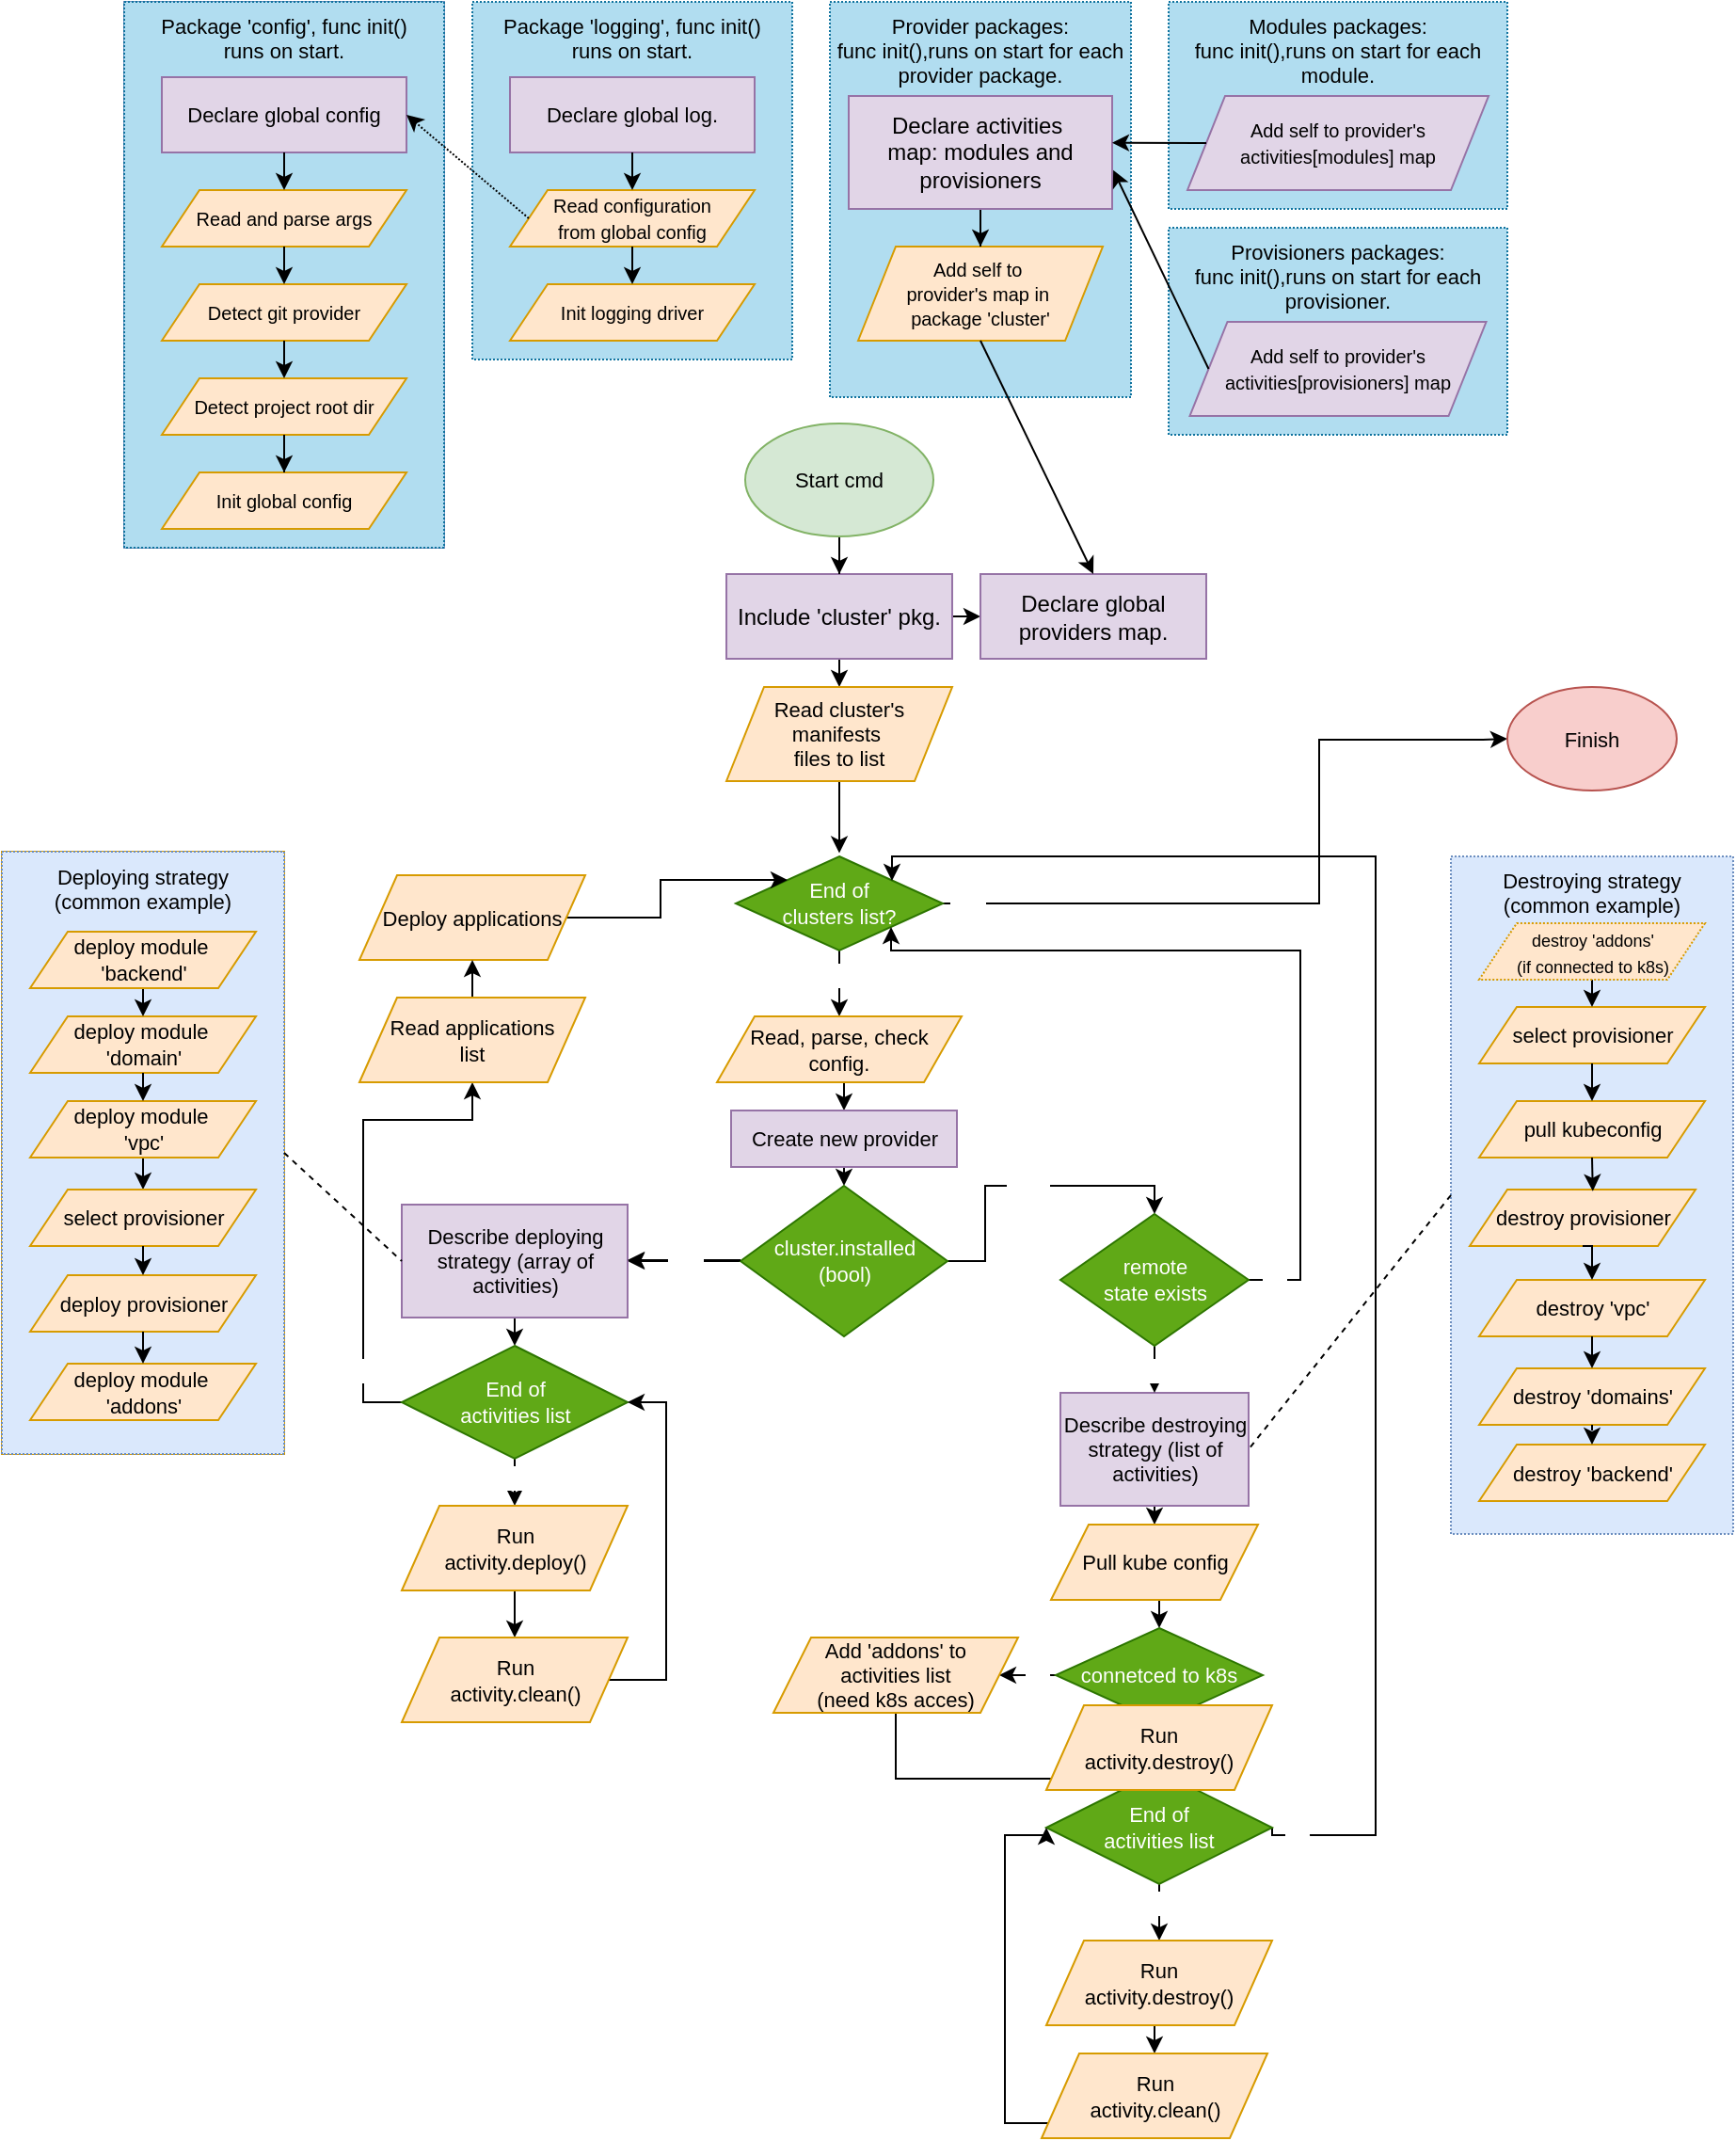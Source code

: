 <mxfile version="13.1.3">
    <diagram id="lv8hJAXQRjasITByGZXB" name="Page-1">
        <mxGraphModel dx="2497" dy="1152" grid="1" gridSize="10" guides="1" tooltips="1" connect="1" arrows="1" fold="1" page="1" pageScale="1" pageWidth="827" pageHeight="1169" math="0" shadow="0">
            <root>
                <mxCell id="0"/>
                <mxCell id="1" parent="0"/>
                <mxCell id="gsZpQvpNdaQD1JPp3SY0-86" style="edgeStyle=orthogonalEdgeStyle;rounded=0;orthogonalLoop=1;jettySize=auto;html=1;exitX=1;exitY=0.5;exitDx=0;exitDy=0;entryX=0;entryY=0.5;entryDx=0;entryDy=0;fontSize=11;fontColor=#000000;" parent="1" source="gsZpQvpNdaQD1JPp3SY0-14" target="gsZpQvpNdaQD1JPp3SY0-84" edge="1">
                    <mxGeometry relative="1" as="geometry"/>
                </mxCell>
                <mxCell id="gsZpQvpNdaQD1JPp3SY0-122" style="edgeStyle=orthogonalEdgeStyle;rounded=0;orthogonalLoop=1;jettySize=auto;html=1;exitX=0.5;exitY=1;exitDx=0;exitDy=0;entryX=0.5;entryY=0;entryDx=0;entryDy=0;fontSize=11;fontColor=#000000;" parent="1" source="gsZpQvpNdaQD1JPp3SY0-14" target="gsZpQvpNdaQD1JPp3SY0-121" edge="1">
                    <mxGeometry relative="1" as="geometry"/>
                </mxCell>
                <mxCell id="gsZpQvpNdaQD1JPp3SY0-14" value="Include 'cluster' pkg." style="rounded=0;whiteSpace=wrap;html=1;fillColor=#e1d5e7;strokeColor=#9673a6;fontColor=#000000;" parent="1" vertex="1">
                    <mxGeometry x="335" y="324" width="120" height="45" as="geometry"/>
                </mxCell>
                <mxCell id="gsZpQvpNdaQD1JPp3SY0-26" value="" style="group;fontColor=#000000;" parent="1" vertex="1" connectable="0">
                    <mxGeometry x="200" y="20" width="170" height="240" as="geometry"/>
                </mxCell>
                <mxCell id="gsZpQvpNdaQD1JPp3SY0-27" value="Package 'logging', func init()&#10;runs on start." style="rounded=0;whiteSpace=wrap;dashed=1;dashPattern=1 1;labelPosition=center;verticalLabelPosition=middle;align=center;verticalAlign=top;horizontal=1;fontSize=11;fillColor=#b1ddf0;strokeColor=#10739e;fontColor=#000000;" parent="gsZpQvpNdaQD1JPp3SY0-26" vertex="1">
                    <mxGeometry width="170" height="190" as="geometry"/>
                </mxCell>
                <mxCell id="gsZpQvpNdaQD1JPp3SY0-28" value="Declare global log." style="rounded=0;whiteSpace=wrap;html=1;labelBackgroundColor=none;fontSize=11;align=center;fillColor=#e1d5e7;strokeColor=#9673a6;fontColor=#000000;" parent="gsZpQvpNdaQD1JPp3SY0-26" vertex="1">
                    <mxGeometry x="20" y="40" width="130" height="40" as="geometry"/>
                </mxCell>
                <mxCell id="gsZpQvpNdaQD1JPp3SY0-29" value="&lt;font style=&quot;font-size: 10px&quot;&gt;Read configuration&lt;br&gt;from global config&lt;br&gt;&lt;/font&gt;" style="shape=parallelogram;perimeter=parallelogramPerimeter;whiteSpace=wrap;html=1;fixedSize=1;labelBackgroundColor=none;fontSize=11;align=center;fillColor=#ffe6cc;strokeColor=#d79b00;fontColor=#000000;" parent="gsZpQvpNdaQD1JPp3SY0-26" vertex="1">
                    <mxGeometry x="20" y="100" width="130" height="30" as="geometry"/>
                </mxCell>
                <mxCell id="gsZpQvpNdaQD1JPp3SY0-30" style="edgeStyle=orthogonalEdgeStyle;rounded=0;orthogonalLoop=1;jettySize=auto;html=1;exitX=0.5;exitY=1;exitDx=0;exitDy=0;entryX=0.5;entryY=0;entryDx=0;entryDy=0;fontSize=11;fontColor=#000000;" parent="gsZpQvpNdaQD1JPp3SY0-26" source="gsZpQvpNdaQD1JPp3SY0-28" target="gsZpQvpNdaQD1JPp3SY0-29" edge="1">
                    <mxGeometry relative="1" as="geometry"/>
                </mxCell>
                <mxCell id="gsZpQvpNdaQD1JPp3SY0-32" value="&lt;span style=&quot;font-size: 10px&quot;&gt;Init logging driver&lt;/span&gt;" style="shape=parallelogram;perimeter=parallelogramPerimeter;whiteSpace=wrap;html=1;fixedSize=1;labelBackgroundColor=none;fontSize=11;align=center;fillColor=#ffe6cc;strokeColor=#d79b00;fontColor=#000000;" parent="gsZpQvpNdaQD1JPp3SY0-26" vertex="1">
                    <mxGeometry x="20" y="150" width="130" height="30" as="geometry"/>
                </mxCell>
                <mxCell id="gsZpQvpNdaQD1JPp3SY0-33" style="edgeStyle=orthogonalEdgeStyle;rounded=0;orthogonalLoop=1;jettySize=auto;html=1;exitX=0.5;exitY=1;exitDx=0;exitDy=0;entryX=0.5;entryY=0;entryDx=0;entryDy=0;fontSize=11;fontColor=#000000;" parent="gsZpQvpNdaQD1JPp3SY0-26" source="gsZpQvpNdaQD1JPp3SY0-29" target="gsZpQvpNdaQD1JPp3SY0-32" edge="1">
                    <mxGeometry relative="1" as="geometry"/>
                </mxCell>
                <mxCell id="gsZpQvpNdaQD1JPp3SY0-35" style="edgeStyle=orthogonalEdgeStyle;rounded=0;orthogonalLoop=1;jettySize=auto;html=1;exitX=0.5;exitY=1;exitDx=0;exitDy=0;fontSize=11;fontColor=#000000;" parent="gsZpQvpNdaQD1JPp3SY0-26" source="gsZpQvpNdaQD1JPp3SY0-27" target="gsZpQvpNdaQD1JPp3SY0-27" edge="1">
                    <mxGeometry relative="1" as="geometry"/>
                </mxCell>
                <mxCell id="gsZpQvpNdaQD1JPp3SY0-41" value="" style="group;fillColor=#dae8fc;strokeColor=#6c8ebf;fontColor=#000000;" parent="1" vertex="1" connectable="0">
                    <mxGeometry x="15" y="20" width="170" height="290" as="geometry"/>
                </mxCell>
                <mxCell id="gsZpQvpNdaQD1JPp3SY0-15" value="Package 'config', func init()&#10;runs on start." style="rounded=0;whiteSpace=wrap;dashed=1;dashPattern=1 1;labelPosition=center;verticalLabelPosition=middle;align=center;verticalAlign=top;horizontal=1;fontSize=11;container=0;fillColor=#b1ddf0;strokeColor=#10739e;fontColor=#000000;" parent="gsZpQvpNdaQD1JPp3SY0-41" vertex="1">
                    <mxGeometry width="170" height="290" as="geometry"/>
                </mxCell>
                <mxCell id="gsZpQvpNdaQD1JPp3SY0-16" value="Declare global config" style="rounded=0;whiteSpace=wrap;html=1;labelBackgroundColor=none;fontSize=11;align=center;container=0;fillColor=#e1d5e7;strokeColor=#9673a6;fontColor=#000000;" parent="gsZpQvpNdaQD1JPp3SY0-41" vertex="1">
                    <mxGeometry x="20" y="40" width="130" height="40" as="geometry"/>
                </mxCell>
                <mxCell id="gsZpQvpNdaQD1JPp3SY0-17" value="&lt;font style=&quot;font-size: 10px&quot;&gt;Read and parse args&lt;/font&gt;" style="shape=parallelogram;perimeter=parallelogramPerimeter;whiteSpace=wrap;html=1;fixedSize=1;labelBackgroundColor=none;fontSize=11;align=center;container=0;fillColor=#ffe6cc;strokeColor=#d79b00;fontColor=#000000;" parent="gsZpQvpNdaQD1JPp3SY0-41" vertex="1">
                    <mxGeometry x="20" y="100" width="130" height="30" as="geometry"/>
                </mxCell>
                <mxCell id="gsZpQvpNdaQD1JPp3SY0-18" style="edgeStyle=orthogonalEdgeStyle;rounded=0;orthogonalLoop=1;jettySize=auto;html=1;exitX=0.5;exitY=1;exitDx=0;exitDy=0;entryX=0.5;entryY=0;entryDx=0;entryDy=0;fontSize=11;fontColor=#000000;" parent="gsZpQvpNdaQD1JPp3SY0-41" source="gsZpQvpNdaQD1JPp3SY0-16" target="gsZpQvpNdaQD1JPp3SY0-17" edge="1">
                    <mxGeometry relative="1" as="geometry"/>
                </mxCell>
                <mxCell id="gsZpQvpNdaQD1JPp3SY0-19" value="&lt;font style=&quot;font-size: 10px&quot;&gt;Detect git provider&lt;/font&gt;&lt;span style=&quot;font-family: monospace; font-size: 0px;&quot;&gt;%3CmxGraphModel%3E%3Croot%3E%3CmxCell%20id%3D%220%22%2F%3E%3CmxCell%20id%3D%221%22%20parent%3D%220%22%2F%3E%3CmxCell%20id%3D%222%22%20value%3D%22%26lt%3Bfont%20style%3D%26quot%3Bfont-size%3A%2010px%26quot%3B%26gt%3BRead%20and%20parse%20args%26lt%3B%2Ffont%26gt%3B%22%20style%3D%22shape%3Dparallelogram%3Bperimeter%3DparallelogramPerimeter%3BwhiteSpace%3Dwrap%3Bhtml%3D1%3BfixedSize%3D1%3BlabelBackgroundColor%3D%23FFFFFF%3BfontSize%3D11%3Balign%3Dcenter%3B%22%20vertex%3D%221%22%20parent%3D%221%22%3E%3CmxGeometry%20x%3D%22190%22%20y%3D%22130%22%20width%3D%22130%22%20height%3D%2230%22%20as%3D%22geometry%22%2F%3E%3C%2FmxCell%3E%3C%2Froot%3E%3C%2FmxGraphModel%3E&lt;/span&gt;&lt;span style=&quot;font-family: monospace; font-size: 0px;&quot;&gt;%3CmxGraphModel%3E%3Croot%3E%3CmxCell%20id%3D%220%22%2F%3E%3CmxCell%20id%3D%221%22%20parent%3D%220%22%2F%3E%3CmxCell%20id%3D%222%22%20value%3D%22%26lt%3Bfont%20style%3D%26quot%3Bfont-size%3A%2010px%26quot%3B%26gt%3BRead%20and%20parse%20args%26lt%3B%2Ffont%26gt%3B%22%20style%3D%22shape%3Dparallelogram%3Bperimeter%3DparallelogramPerimeter%3BwhiteSpace%3Dwrap%3Bhtml%3D1%3BfixedSize%3D1%3BlabelBackgroundColor%3D%23FFFFFF%3BfontSize%3D11%3Balign%3Dcenter%3B%22%20vertex%3D%221%22%20parent%3D%221%22%3E%3CmxGeometry%20x%3D%22190%22%20y%3D%22130%22%20width%3D%22130%22%20height%3D%2230%22%20as%3D%22geometry%22%2F%3E%3C%2FmxCell%3E%3C%2Froot%3E%3C%2FmxGraphModel%3E&lt;/span&gt;" style="shape=parallelogram;perimeter=parallelogramPerimeter;whiteSpace=wrap;html=1;fixedSize=1;labelBackgroundColor=none;fontSize=11;align=center;container=0;fillColor=#ffe6cc;strokeColor=#d79b00;fontColor=#000000;" parent="gsZpQvpNdaQD1JPp3SY0-41" vertex="1">
                    <mxGeometry x="20" y="150" width="130" height="30" as="geometry"/>
                </mxCell>
                <mxCell id="gsZpQvpNdaQD1JPp3SY0-20" style="edgeStyle=orthogonalEdgeStyle;rounded=0;orthogonalLoop=1;jettySize=auto;html=1;exitX=0.5;exitY=1;exitDx=0;exitDy=0;entryX=0.5;entryY=0;entryDx=0;entryDy=0;fontSize=11;fontColor=#000000;" parent="gsZpQvpNdaQD1JPp3SY0-41" source="gsZpQvpNdaQD1JPp3SY0-17" target="gsZpQvpNdaQD1JPp3SY0-19" edge="1">
                    <mxGeometry relative="1" as="geometry"/>
                </mxCell>
                <mxCell id="gsZpQvpNdaQD1JPp3SY0-21" value="&lt;span style=&quot;font-size: 10px&quot;&gt;Detect project root dir&lt;/span&gt;" style="shape=parallelogram;perimeter=parallelogramPerimeter;whiteSpace=wrap;html=1;fixedSize=1;labelBackgroundColor=none;fontSize=11;align=center;container=0;fillColor=#ffe6cc;strokeColor=#d79b00;fontColor=#000000;" parent="gsZpQvpNdaQD1JPp3SY0-41" vertex="1">
                    <mxGeometry x="20" y="200" width="130" height="30" as="geometry"/>
                </mxCell>
                <mxCell id="gsZpQvpNdaQD1JPp3SY0-25" style="edgeStyle=orthogonalEdgeStyle;rounded=0;orthogonalLoop=1;jettySize=auto;html=1;exitX=0.5;exitY=1;exitDx=0;exitDy=0;entryX=0.5;entryY=0;entryDx=0;entryDy=0;fontSize=11;fontColor=#000000;" parent="gsZpQvpNdaQD1JPp3SY0-41" source="gsZpQvpNdaQD1JPp3SY0-19" target="gsZpQvpNdaQD1JPp3SY0-21" edge="1">
                    <mxGeometry relative="1" as="geometry"/>
                </mxCell>
                <mxCell id="gsZpQvpNdaQD1JPp3SY0-37" value="&lt;span style=&quot;font-size: 10px&quot;&gt;Init global config&lt;/span&gt;" style="shape=parallelogram;perimeter=parallelogramPerimeter;whiteSpace=wrap;html=1;fixedSize=1;labelBackgroundColor=none;fontSize=11;align=center;container=0;fillColor=#ffe6cc;strokeColor=#d79b00;fontColor=#000000;" parent="gsZpQvpNdaQD1JPp3SY0-41" vertex="1">
                    <mxGeometry x="20" y="250" width="130" height="30" as="geometry"/>
                </mxCell>
                <mxCell id="gsZpQvpNdaQD1JPp3SY0-38" style="edgeStyle=orthogonalEdgeStyle;rounded=0;orthogonalLoop=1;jettySize=auto;html=1;exitX=0.5;exitY=1;exitDx=0;exitDy=0;fontSize=11;fontColor=#000000;" parent="gsZpQvpNdaQD1JPp3SY0-41" source="gsZpQvpNdaQD1JPp3SY0-21" target="gsZpQvpNdaQD1JPp3SY0-37" edge="1">
                    <mxGeometry relative="1" as="geometry"/>
                </mxCell>
                <mxCell id="gsZpQvpNdaQD1JPp3SY0-42" value="" style="group;fontColor=#000000;" parent="1" vertex="1" connectable="0">
                    <mxGeometry x="390" y="20" width="170" height="240" as="geometry"/>
                </mxCell>
                <mxCell id="gsZpQvpNdaQD1JPp3SY0-43" value="Provider packages:&#10;func init(),runs on start for each provider package." style="rounded=0;whiteSpace=wrap;dashed=1;dashPattern=1 1;labelPosition=center;verticalLabelPosition=middle;align=center;verticalAlign=top;horizontal=1;fontSize=11;fillColor=#b1ddf0;strokeColor=#10739e;fontColor=#000000;" parent="gsZpQvpNdaQD1JPp3SY0-42" vertex="1">
                    <mxGeometry width="160" height="210" as="geometry"/>
                </mxCell>
                <mxCell id="gsZpQvpNdaQD1JPp3SY0-47" value="&lt;span style=&quot;font-size: 10px&quot;&gt;Add self to&amp;nbsp;&lt;br&gt;provider's map in&amp;nbsp;&lt;br&gt;package 'cluster'&lt;br&gt;&lt;/span&gt;" style="shape=parallelogram;perimeter=parallelogramPerimeter;whiteSpace=wrap;html=1;fixedSize=1;labelBackgroundColor=none;fontSize=11;align=center;fillColor=#ffe6cc;strokeColor=#d79b00;fontColor=#000000;" parent="gsZpQvpNdaQD1JPp3SY0-42" vertex="1">
                    <mxGeometry x="15" y="130" width="130" height="50" as="geometry"/>
                </mxCell>
                <mxCell id="gsZpQvpNdaQD1JPp3SY0-49" style="edgeStyle=orthogonalEdgeStyle;rounded=0;orthogonalLoop=1;jettySize=auto;html=1;exitX=0.5;exitY=1;exitDx=0;exitDy=0;fontSize=11;fontColor=#000000;" parent="gsZpQvpNdaQD1JPp3SY0-42" source="gsZpQvpNdaQD1JPp3SY0-43" target="gsZpQvpNdaQD1JPp3SY0-43" edge="1">
                    <mxGeometry relative="1" as="geometry"/>
                </mxCell>
                <mxCell id="gsZpQvpNdaQD1JPp3SY0-53" style="edgeStyle=orthogonalEdgeStyle;rounded=0;orthogonalLoop=1;jettySize=auto;html=1;exitX=0.5;exitY=1;exitDx=0;exitDy=0;fontSize=11;fontColor=#000000;" parent="gsZpQvpNdaQD1JPp3SY0-42" source="gsZpQvpNdaQD1JPp3SY0-51" target="gsZpQvpNdaQD1JPp3SY0-47" edge="1">
                    <mxGeometry relative="1" as="geometry"/>
                </mxCell>
                <mxCell id="gsZpQvpNdaQD1JPp3SY0-51" value="Declare activities&amp;nbsp;&lt;br&gt;map: modules and provisioners" style="rounded=0;whiteSpace=wrap;html=1;fillColor=#e1d5e7;strokeColor=#9673a6;fontColor=#000000;" parent="gsZpQvpNdaQD1JPp3SY0-42" vertex="1">
                    <mxGeometry x="10" y="50" width="140" height="60" as="geometry"/>
                </mxCell>
                <mxCell id="gsZpQvpNdaQD1JPp3SY0-54" style="edgeStyle=orthogonalEdgeStyle;rounded=0;orthogonalLoop=1;jettySize=auto;html=1;exitX=0.5;exitY=1;exitDx=0;exitDy=0;fontSize=11;fontColor=#000000;" parent="gsZpQvpNdaQD1JPp3SY0-42" source="gsZpQvpNdaQD1JPp3SY0-43" target="gsZpQvpNdaQD1JPp3SY0-43" edge="1">
                    <mxGeometry relative="1" as="geometry"/>
                </mxCell>
                <mxCell id="gsZpQvpNdaQD1JPp3SY0-70" value="" style="group;fontColor=#000000;" parent="1" vertex="1" connectable="0">
                    <mxGeometry x="570" y="20" width="180" height="110" as="geometry"/>
                </mxCell>
                <mxCell id="gsZpQvpNdaQD1JPp3SY0-56" value="Modules packages:&#10;func init(),runs on start for each module." style="rounded=0;whiteSpace=wrap;dashed=1;dashPattern=1 1;labelPosition=center;verticalLabelPosition=middle;align=center;verticalAlign=top;horizontal=1;fontSize=11;fillColor=#b1ddf0;strokeColor=#10739e;fontColor=#000000;" parent="gsZpQvpNdaQD1JPp3SY0-70" vertex="1">
                    <mxGeometry width="180" height="110" as="geometry"/>
                </mxCell>
                <mxCell id="gsZpQvpNdaQD1JPp3SY0-57" value="&lt;span style=&quot;font-size: 10px&quot;&gt;Add self to provider's&lt;br&gt;activities[modules] map&lt;br&gt;&lt;/span&gt;" style="shape=parallelogram;perimeter=parallelogramPerimeter;whiteSpace=wrap;html=1;fixedSize=1;labelBackgroundColor=none;fontSize=11;align=center;fillColor=#e1d5e7;strokeColor=#9673a6;fontColor=#000000;" parent="gsZpQvpNdaQD1JPp3SY0-70" vertex="1">
                    <mxGeometry x="10" y="50" width="160" height="50" as="geometry"/>
                </mxCell>
                <mxCell id="gsZpQvpNdaQD1JPp3SY0-58" style="edgeStyle=orthogonalEdgeStyle;rounded=0;orthogonalLoop=1;jettySize=auto;html=1;exitX=0.5;exitY=1;exitDx=0;exitDy=0;fontSize=11;fontColor=#000000;" parent="gsZpQvpNdaQD1JPp3SY0-70" source="gsZpQvpNdaQD1JPp3SY0-56" target="gsZpQvpNdaQD1JPp3SY0-56" edge="1">
                    <mxGeometry relative="1" as="geometry"/>
                </mxCell>
                <mxCell id="gsZpQvpNdaQD1JPp3SY0-61" style="edgeStyle=orthogonalEdgeStyle;rounded=0;orthogonalLoop=1;jettySize=auto;html=1;exitX=0.5;exitY=1;exitDx=0;exitDy=0;fontSize=11;fontColor=#000000;" parent="gsZpQvpNdaQD1JPp3SY0-70" source="gsZpQvpNdaQD1JPp3SY0-56" target="gsZpQvpNdaQD1JPp3SY0-56" edge="1">
                    <mxGeometry relative="1" as="geometry"/>
                </mxCell>
                <mxCell id="gsZpQvpNdaQD1JPp3SY0-62" style="edgeStyle=orthogonalEdgeStyle;rounded=0;orthogonalLoop=1;jettySize=auto;html=1;exitX=0.5;exitY=1;exitDx=0;exitDy=0;fontSize=11;fontColor=#000000;" parent="gsZpQvpNdaQD1JPp3SY0-70" source="gsZpQvpNdaQD1JPp3SY0-56" target="gsZpQvpNdaQD1JPp3SY0-56" edge="1">
                    <mxGeometry relative="1" as="geometry"/>
                </mxCell>
                <mxCell id="gsZpQvpNdaQD1JPp3SY0-71" value="" style="group;fontColor=#000000;" parent="1" vertex="1" connectable="0">
                    <mxGeometry x="570" y="140" width="180" height="110" as="geometry"/>
                </mxCell>
                <mxCell id="gsZpQvpNdaQD1JPp3SY0-72" value="Provisioners packages:&#10;func init(),runs on start for each provisioner." style="rounded=0;whiteSpace=wrap;dashed=1;dashPattern=1 1;labelPosition=center;verticalLabelPosition=middle;align=center;verticalAlign=top;horizontal=1;fontSize=11;fillColor=#b1ddf0;strokeColor=#10739e;fontColor=#000000;" parent="gsZpQvpNdaQD1JPp3SY0-71" vertex="1">
                    <mxGeometry width="180" height="110" as="geometry"/>
                </mxCell>
                <mxCell id="gsZpQvpNdaQD1JPp3SY0-73" value="&lt;span style=&quot;font-size: 10px&quot;&gt;Add self to provider's&lt;br&gt;activities[provisioners] map&lt;br&gt;&lt;/span&gt;" style="shape=parallelogram;perimeter=parallelogramPerimeter;whiteSpace=wrap;html=1;fixedSize=1;labelBackgroundColor=none;fontSize=11;align=center;fillColor=#e1d5e7;strokeColor=#9673a6;fontColor=#000000;" parent="gsZpQvpNdaQD1JPp3SY0-71" vertex="1">
                    <mxGeometry x="11.25" y="50" width="157.5" height="50" as="geometry"/>
                </mxCell>
                <mxCell id="gsZpQvpNdaQD1JPp3SY0-74" style="edgeStyle=orthogonalEdgeStyle;rounded=0;orthogonalLoop=1;jettySize=auto;html=1;exitX=0.5;exitY=1;exitDx=0;exitDy=0;fontSize=11;fontColor=#000000;" parent="gsZpQvpNdaQD1JPp3SY0-71" source="gsZpQvpNdaQD1JPp3SY0-72" target="gsZpQvpNdaQD1JPp3SY0-72" edge="1">
                    <mxGeometry relative="1" as="geometry"/>
                </mxCell>
                <mxCell id="gsZpQvpNdaQD1JPp3SY0-75" style="edgeStyle=orthogonalEdgeStyle;rounded=0;orthogonalLoop=1;jettySize=auto;html=1;exitX=0.5;exitY=1;exitDx=0;exitDy=0;fontSize=11;fontColor=#000000;" parent="gsZpQvpNdaQD1JPp3SY0-71" source="gsZpQvpNdaQD1JPp3SY0-72" target="gsZpQvpNdaQD1JPp3SY0-72" edge="1">
                    <mxGeometry relative="1" as="geometry"/>
                </mxCell>
                <mxCell id="gsZpQvpNdaQD1JPp3SY0-76" style="edgeStyle=orthogonalEdgeStyle;rounded=0;orthogonalLoop=1;jettySize=auto;html=1;exitX=0.5;exitY=1;exitDx=0;exitDy=0;fontSize=11;fontColor=#000000;" parent="gsZpQvpNdaQD1JPp3SY0-71" source="gsZpQvpNdaQD1JPp3SY0-72" target="gsZpQvpNdaQD1JPp3SY0-72" edge="1">
                    <mxGeometry relative="1" as="geometry"/>
                </mxCell>
                <mxCell id="gsZpQvpNdaQD1JPp3SY0-92" style="edgeStyle=orthogonalEdgeStyle;rounded=0;orthogonalLoop=1;jettySize=auto;html=1;entryX=0.5;entryY=0;entryDx=0;entryDy=0;fontSize=11;fontColor=#000000;" parent="1" source="gsZpQvpNdaQD1JPp3SY0-79" target="gsZpQvpNdaQD1JPp3SY0-14" edge="1">
                    <mxGeometry relative="1" as="geometry"/>
                </mxCell>
                <mxCell id="gsZpQvpNdaQD1JPp3SY0-79" value="Start cmd" style="ellipse;whiteSpace=wrap;html=1;labelBackgroundColor=none;fontSize=11;align=center;fillColor=#d5e8d4;strokeColor=#82b366;fontColor=#000000;" parent="1" vertex="1">
                    <mxGeometry x="345" y="244" width="100" height="60" as="geometry"/>
                </mxCell>
                <mxCell id="gsZpQvpNdaQD1JPp3SY0-84" value="&lt;span style=&quot;font-size: 12px;&quot;&gt;Declare global providers map.&lt;/span&gt;" style="rounded=0;whiteSpace=wrap;html=1;labelBackgroundColor=none;fontSize=11;align=center;fillColor=#e1d5e7;strokeColor=#9673a6;fontColor=#000000;" parent="1" vertex="1">
                    <mxGeometry x="470" y="324" width="120" height="45" as="geometry"/>
                </mxCell>
                <mxCell id="gsZpQvpNdaQD1JPp3SY0-90" style="edgeStyle=orthogonalEdgeStyle;rounded=0;orthogonalLoop=1;jettySize=auto;html=1;exitX=0.5;exitY=1;exitDx=0;exitDy=0;fontSize=11;fontColor=#000000;" parent="1" edge="1">
                    <mxGeometry relative="1" as="geometry">
                        <mxPoint x="395" y="434.0" as="sourcePoint"/>
                        <mxPoint x="395" y="434.0" as="targetPoint"/>
                    </mxGeometry>
                </mxCell>
                <mxCell id="gsZpQvpNdaQD1JPp3SY0-96" style="edgeStyle=orthogonalEdgeStyle;rounded=0;orthogonalLoop=1;jettySize=auto;html=1;exitX=0.5;exitY=1;exitDx=0;exitDy=0;fontSize=11;entryX=0.5;entryY=0;entryDx=0;entryDy=0;fontColor=#000000;" parent="1" source="gsZpQvpNdaQD1JPp3SY0-94" target="gsZpQvpNdaQD1JPp3SY0-101" edge="1">
                    <mxGeometry relative="1" as="geometry">
                        <mxPoint x="395" y="534" as="targetPoint"/>
                    </mxGeometry>
                </mxCell>
                <mxCell id="gsZpQvpNdaQD1JPp3SY0-97" value="false" style="edgeLabel;html=1;align=center;verticalAlign=middle;resizable=0;points=[];fontSize=11;fontColor=#FFFFFF;" parent="gsZpQvpNdaQD1JPp3SY0-96" vertex="1" connectable="0">
                    <mxGeometry x="-0.296" y="1" relative="1" as="geometry">
                        <mxPoint as="offset"/>
                    </mxGeometry>
                </mxCell>
                <mxCell id="gsZpQvpNdaQD1JPp3SY0-126" value="true" style="edgeStyle=orthogonalEdgeStyle;rounded=0;orthogonalLoop=1;jettySize=auto;html=1;exitX=1;exitY=0.5;exitDx=0;exitDy=0;fontSize=11;entryX=0;entryY=0.5;entryDx=0;entryDy=0;fontColor=#FFFFFF;" parent="1" source="gsZpQvpNdaQD1JPp3SY0-94" target="gsZpQvpNdaQD1JPp3SY0-127" edge="1">
                    <mxGeometry x="-0.932" relative="1" as="geometry">
                        <mxPoint x="590" y="499" as="targetPoint"/>
                        <Array as="points">
                            <mxPoint x="650" y="499"/>
                            <mxPoint x="650" y="412"/>
                            <mxPoint x="737" y="412"/>
                        </Array>
                        <mxPoint as="offset"/>
                    </mxGeometry>
                </mxCell>
                <mxCell id="gsZpQvpNdaQD1JPp3SY0-94" value="End of &lt;br&gt;clusters list?" style="rhombus;whiteSpace=wrap;html=1;labelBackgroundColor=none;fontSize=11;align=center;fillColor=#60a917;strokeColor=#2D7600;fontColor=#FFFFFF;" parent="1" vertex="1">
                    <mxGeometry x="340" y="474" width="110" height="50" as="geometry"/>
                </mxCell>
                <mxCell id="gsZpQvpNdaQD1JPp3SY0-103" style="edgeStyle=orthogonalEdgeStyle;rounded=0;orthogonalLoop=1;jettySize=auto;html=1;exitX=0.5;exitY=1;exitDx=0;exitDy=0;entryX=0.5;entryY=0;entryDx=0;entryDy=0;fontSize=11;fontColor=#000000;" parent="1" source="gsZpQvpNdaQD1JPp3SY0-101" edge="1">
                    <mxGeometry relative="1" as="geometry">
                        <mxPoint x="397.5" y="609" as="targetPoint"/>
                    </mxGeometry>
                </mxCell>
                <mxCell id="gsZpQvpNdaQD1JPp3SY0-101" value="Read, parse, check&lt;br&gt;config." style="shape=parallelogram;perimeter=parallelogramPerimeter;whiteSpace=wrap;html=1;fixedSize=1;labelBackgroundColor=none;fontSize=11;align=center;fillColor=#ffe6cc;strokeColor=#d79b00;fontColor=#000000;" parent="1" vertex="1">
                    <mxGeometry x="330" y="559" width="130" height="35" as="geometry"/>
                </mxCell>
                <mxCell id="gsZpQvpNdaQD1JPp3SY0-200" style="edgeStyle=none;rounded=0;orthogonalLoop=1;jettySize=auto;html=1;exitX=0.5;exitY=1;exitDx=0;exitDy=0;entryX=0.5;entryY=0;entryDx=0;entryDy=0;dashed=1;fontSize=11;fontColor=#000000;" parent="1" source="gsZpQvpNdaQD1JPp3SY0-104" target="gsZpQvpNdaQD1JPp3SY0-105" edge="1">
                    <mxGeometry relative="1" as="geometry"/>
                </mxCell>
                <mxCell id="gsZpQvpNdaQD1JPp3SY0-104" value="Create new provider" style="rounded=0;whiteSpace=wrap;html=1;labelBackgroundColor=none;fontSize=11;align=center;fillColor=#e1d5e7;strokeColor=#9673a6;fontColor=#000000;" parent="1" vertex="1">
                    <mxGeometry x="337.5" y="609" width="120" height="30" as="geometry"/>
                </mxCell>
                <mxCell id="gsZpQvpNdaQD1JPp3SY0-118" value="false" style="edgeStyle=orthogonalEdgeStyle;rounded=0;orthogonalLoop=1;jettySize=auto;html=1;exitX=1;exitY=0.5;exitDx=0;exitDy=0;entryX=0.5;entryY=0;entryDx=0;entryDy=0;fontSize=11;fontColor=#FFFFFF;" parent="1" source="gsZpQvpNdaQD1JPp3SY0-105" target="gsZpQvpNdaQD1JPp3SY0-112" edge="1">
                    <mxGeometry relative="1" as="geometry">
                        <Array as="points">
                            <mxPoint x="472.5" y="689"/>
                            <mxPoint x="472.5" y="649"/>
                            <mxPoint x="562.5" y="649"/>
                        </Array>
                    </mxGeometry>
                </mxCell>
                <mxCell id="gsZpQvpNdaQD1JPp3SY0-120" value="true" style="edgeStyle=orthogonalEdgeStyle;rounded=0;orthogonalLoop=1;jettySize=auto;html=1;exitX=0;exitY=0.5;exitDx=0;exitDy=0;entryX=1;entryY=0.5;entryDx=0;entryDy=0;fontSize=11;fontColor=#000000;" parent="1" source="gsZpQvpNdaQD1JPp3SY0-105" target="gsZpQvpNdaQD1JPp3SY0-109" edge="1">
                    <mxGeometry relative="1" as="geometry"/>
                </mxCell>
                <mxCell id="gsZpQvpNdaQD1JPp3SY0-105" value="cluster.installed&lt;br&gt;(bool)" style="rhombus;whiteSpace=wrap;html=1;labelBackgroundColor=none;fontSize=11;align=center;fillColor=#60a917;strokeColor=#2D7600;fontColor=#FFFFFF;" parent="1" vertex="1">
                    <mxGeometry x="342.5" y="649" width="110" height="80" as="geometry"/>
                </mxCell>
                <mxCell id="gsZpQvpNdaQD1JPp3SY0-107" style="rounded=0;orthogonalLoop=1;jettySize=auto;html=1;exitX=0;exitY=0.5;exitDx=0;exitDy=0;entryX=1;entryY=0.414;entryDx=0;entryDy=0;entryPerimeter=0;fontSize=11;fontColor=#000000;" parent="1" source="gsZpQvpNdaQD1JPp3SY0-57" target="gsZpQvpNdaQD1JPp3SY0-51" edge="1">
                    <mxGeometry relative="1" as="geometry"/>
                </mxCell>
                <mxCell id="gsZpQvpNdaQD1JPp3SY0-106" value="" style="endArrow=classic;html=1;fontSize=11;entryX=1.004;entryY=0.656;entryDx=0;entryDy=0;entryPerimeter=0;exitX=0;exitY=0.5;exitDx=0;exitDy=0;fontColor=#000000;" parent="1" source="gsZpQvpNdaQD1JPp3SY0-73" target="gsZpQvpNdaQD1JPp3SY0-51" edge="1">
                    <mxGeometry width="50" height="50" relative="1" as="geometry">
                        <mxPoint x="570" y="200" as="sourcePoint"/>
                        <mxPoint x="620" y="150" as="targetPoint"/>
                    </mxGeometry>
                </mxCell>
                <mxCell id="gsZpQvpNdaQD1JPp3SY0-108" style="edgeStyle=none;rounded=0;orthogonalLoop=1;jettySize=auto;html=1;exitX=0.5;exitY=1;exitDx=0;exitDy=0;entryX=0.5;entryY=0;entryDx=0;entryDy=0;fontSize=11;fontColor=#000000;" parent="1" source="gsZpQvpNdaQD1JPp3SY0-47" target="gsZpQvpNdaQD1JPp3SY0-84" edge="1">
                    <mxGeometry relative="1" as="geometry"/>
                </mxCell>
                <mxCell id="gsZpQvpNdaQD1JPp3SY0-152" style="edgeStyle=orthogonalEdgeStyle;rounded=0;orthogonalLoop=1;jettySize=auto;html=1;exitX=0.5;exitY=1;exitDx=0;exitDy=0;entryX=0.5;entryY=0;entryDx=0;entryDy=0;fontSize=8;fontColor=#000000;" parent="1" source="gsZpQvpNdaQD1JPp3SY0-109" target="gsZpQvpNdaQD1JPp3SY0-124" edge="1">
                    <mxGeometry relative="1" as="geometry"/>
                </mxCell>
                <mxCell id="gsZpQvpNdaQD1JPp3SY0-109" value="Describe deploying strategy (array of activities)" style="rounded=0;whiteSpace=wrap;html=1;labelBackgroundColor=none;fontSize=11;align=center;fillColor=#e1d5e7;strokeColor=#9673a6;fontColor=#000000;" parent="1" vertex="1">
                    <mxGeometry x="162.5" y="659" width="120" height="60" as="geometry"/>
                </mxCell>
                <mxCell id="gsZpQvpNdaQD1JPp3SY0-148" style="edgeStyle=orthogonalEdgeStyle;rounded=0;orthogonalLoop=1;jettySize=auto;html=1;exitX=0.5;exitY=1;exitDx=0;exitDy=0;entryX=0.5;entryY=0;entryDx=0;entryDy=0;fontSize=11;fontColor=#000000;" parent="1" source="gsZpQvpNdaQD1JPp3SY0-110" target="gsZpQvpNdaQD1JPp3SY0-113" edge="1">
                    <mxGeometry relative="1" as="geometry"/>
                </mxCell>
                <mxCell id="gsZpQvpNdaQD1JPp3SY0-110" value="Describe destroying strategy (list of activities)" style="rounded=0;whiteSpace=wrap;html=1;labelBackgroundColor=none;fontSize=11;align=center;fillColor=#e1d5e7;strokeColor=#9673a6;fontColor=#000000;" parent="1" vertex="1">
                    <mxGeometry x="512.5" y="759" width="100" height="60" as="geometry"/>
                </mxCell>
                <mxCell id="gsZpQvpNdaQD1JPp3SY0-119" value="yes" style="edgeStyle=orthogonalEdgeStyle;rounded=0;orthogonalLoop=1;jettySize=auto;html=1;exitX=0.5;exitY=1;exitDx=0;exitDy=0;entryX=0.5;entryY=0;entryDx=0;entryDy=0;fontSize=11;fontColor=#FFFFFF;" parent="1" source="gsZpQvpNdaQD1JPp3SY0-112" target="gsZpQvpNdaQD1JPp3SY0-110" edge="1">
                    <mxGeometry relative="1" as="geometry"/>
                </mxCell>
                <mxCell id="gsZpQvpNdaQD1JPp3SY0-201" style="edgeStyle=orthogonalEdgeStyle;rounded=0;orthogonalLoop=1;jettySize=auto;html=1;exitX=1;exitY=0.5;exitDx=0;exitDy=0;fontSize=11;fontColor=#000000;entryX=1;entryY=1;entryDx=0;entryDy=0;" parent="1" source="gsZpQvpNdaQD1JPp3SY0-112" target="gsZpQvpNdaQD1JPp3SY0-94" edge="1">
                    <mxGeometry relative="1" as="geometry">
                        <mxPoint x="440" y="504" as="targetPoint"/>
                        <Array as="points">
                            <mxPoint x="640" y="699"/>
                            <mxPoint x="640" y="524"/>
                            <mxPoint x="422" y="524"/>
                        </Array>
                    </mxGeometry>
                </mxCell>
                <mxCell id="gsZpQvpNdaQD1JPp3SY0-202" value="no" style="edgeLabel;html=1;align=center;verticalAlign=middle;resizable=0;points=[];fontSize=11;fontColor=#FFFFFF;" parent="gsZpQvpNdaQD1JPp3SY0-201" vertex="1" connectable="0">
                    <mxGeometry x="-0.905" relative="1" as="geometry">
                        <mxPoint x="-7.5" y="-0.02" as="offset"/>
                    </mxGeometry>
                </mxCell>
                <mxCell id="gsZpQvpNdaQD1JPp3SY0-112" value="remote &lt;br&gt;state exists" style="rhombus;whiteSpace=wrap;html=1;labelBackgroundColor=none;fontSize=11;align=center;fillColor=#60a917;strokeColor=#2D7600;fontColor=#FFFFFF;" parent="1" vertex="1">
                    <mxGeometry x="512.5" y="664" width="100" height="70" as="geometry"/>
                </mxCell>
                <mxCell id="gsZpQvpNdaQD1JPp3SY0-135" style="edgeStyle=orthogonalEdgeStyle;rounded=0;orthogonalLoop=1;jettySize=auto;html=1;exitX=0.5;exitY=1;exitDx=0;exitDy=0;entryX=0.5;entryY=0;entryDx=0;entryDy=0;fontSize=11;fontColor=#000000;" parent="1" source="gsZpQvpNdaQD1JPp3SY0-113" target="gsZpQvpNdaQD1JPp3SY0-114" edge="1">
                    <mxGeometry relative="1" as="geometry"/>
                </mxCell>
                <mxCell id="gsZpQvpNdaQD1JPp3SY0-113" value="Pull kube config" style="shape=parallelogram;perimeter=parallelogramPerimeter;whiteSpace=wrap;html=1;fixedSize=1;labelBackgroundColor=none;fontSize=11;align=center;fillColor=#ffe6cc;strokeColor=#d79b00;fontColor=#000000;" parent="1" vertex="1">
                    <mxGeometry x="507.5" y="829" width="110" height="40" as="geometry"/>
                </mxCell>
                <mxCell id="gsZpQvpNdaQD1JPp3SY0-116" value="true" style="edgeStyle=orthogonalEdgeStyle;rounded=0;orthogonalLoop=1;jettySize=auto;html=1;exitX=0;exitY=0.5;exitDx=0;exitDy=0;entryX=1;entryY=0.5;entryDx=0;entryDy=0;fontSize=8;fontColor=#FFFFFF;" parent="1" source="gsZpQvpNdaQD1JPp3SY0-114" target="gsZpQvpNdaQD1JPp3SY0-115" edge="1">
                    <mxGeometry x="-0.333" relative="1" as="geometry">
                        <mxPoint as="offset"/>
                    </mxGeometry>
                </mxCell>
                <mxCell id="gsZpQvpNdaQD1JPp3SY0-142" value="false" style="edgeStyle=orthogonalEdgeStyle;rounded=0;orthogonalLoop=1;jettySize=auto;html=1;exitX=0.5;exitY=1;exitDx=0;exitDy=0;fontSize=8;fontColor=#000000;" parent="1" source="gsZpQvpNdaQD1JPp3SY0-114" target="gsZpQvpNdaQD1JPp3SY0-137" edge="1">
                    <mxGeometry relative="1" as="geometry"/>
                </mxCell>
                <mxCell id="gsZpQvpNdaQD1JPp3SY0-114" value="connetced to k8s" style="rhombus;whiteSpace=wrap;html=1;labelBackgroundColor=none;fontSize=11;align=center;fillColor=#60a917;strokeColor=#2D7600;fontColor=#FFFFFF;" parent="1" vertex="1">
                    <mxGeometry x="510" y="884" width="110" height="50" as="geometry"/>
                </mxCell>
                <mxCell id="gsZpQvpNdaQD1JPp3SY0-145" style="edgeStyle=orthogonalEdgeStyle;rounded=0;orthogonalLoop=1;jettySize=auto;html=1;exitX=0.5;exitY=1;exitDx=0;exitDy=0;fontSize=11;fontColor=#000000;" parent="1" source="gsZpQvpNdaQD1JPp3SY0-115" target="gsZpQvpNdaQD1JPp3SY0-137" edge="1">
                    <mxGeometry relative="1" as="geometry">
                        <mxPoint x="520" y="954" as="targetPoint"/>
                        <Array as="points">
                            <mxPoint x="425" y="964"/>
                            <mxPoint x="533" y="964"/>
                        </Array>
                    </mxGeometry>
                </mxCell>
                <mxCell id="gsZpQvpNdaQD1JPp3SY0-115" value="Add 'addons' to &lt;br&gt;activities list&lt;br&gt;(need k8s acces)" style="shape=parallelogram;perimeter=parallelogramPerimeter;whiteSpace=wrap;html=1;fixedSize=1;labelBackgroundColor=none;fontSize=11;align=center;fillColor=#ffe6cc;strokeColor=#d79b00;fontColor=#000000;" parent="1" vertex="1">
                    <mxGeometry x="360" y="889" width="130" height="40" as="geometry"/>
                </mxCell>
                <mxCell id="gsZpQvpNdaQD1JPp3SY0-123" style="edgeStyle=orthogonalEdgeStyle;rounded=0;orthogonalLoop=1;jettySize=auto;html=1;exitX=0.5;exitY=1;exitDx=0;exitDy=0;entryX=0.5;entryY=-0.034;entryDx=0;entryDy=0;entryPerimeter=0;fontSize=11;fontColor=#000000;" parent="1" source="gsZpQvpNdaQD1JPp3SY0-121" target="gsZpQvpNdaQD1JPp3SY0-94" edge="1">
                    <mxGeometry relative="1" as="geometry"/>
                </mxCell>
                <mxCell id="gsZpQvpNdaQD1JPp3SY0-121" value="&lt;span&gt;Read cluster's manifests&amp;nbsp;&lt;/span&gt;&lt;br&gt;&lt;div&gt;files to list&lt;/div&gt;" style="shape=parallelogram;perimeter=parallelogramPerimeter;whiteSpace=wrap;html=1;fixedSize=1;labelBackgroundColor=none;fontSize=11;align=center;fillColor=#ffe6cc;strokeColor=#d79b00;fontColor=#000000;" parent="1" vertex="1">
                    <mxGeometry x="335" y="384" width="120" height="50" as="geometry"/>
                </mxCell>
                <mxCell id="gsZpQvpNdaQD1JPp3SY0-131" value="false" style="edgeStyle=orthogonalEdgeStyle;rounded=0;orthogonalLoop=1;jettySize=auto;html=1;exitX=0.5;exitY=1;exitDx=0;exitDy=0;entryX=0.5;entryY=0;entryDx=0;entryDy=0;fontSize=11;fontColor=#FFFFFF;" parent="1" source="gsZpQvpNdaQD1JPp3SY0-124" target="gsZpQvpNdaQD1JPp3SY0-129" edge="1">
                    <mxGeometry x="-0.2" relative="1" as="geometry">
                        <mxPoint as="offset"/>
                    </mxGeometry>
                </mxCell>
                <mxCell id="gsZpQvpNdaQD1JPp3SY0-208" style="edgeStyle=orthogonalEdgeStyle;rounded=0;orthogonalLoop=1;jettySize=auto;html=1;exitX=0;exitY=0.5;exitDx=0;exitDy=0;fontSize=11;fontColor=#000000;entryX=0.5;entryY=1;entryDx=0;entryDy=0;" parent="1" source="gsZpQvpNdaQD1JPp3SY0-124" target="gsZpQvpNdaQD1JPp3SY0-162" edge="1">
                    <mxGeometry relative="1" as="geometry">
                        <mxPoint x="210" y="614" as="targetPoint"/>
                        <Array as="points">
                            <mxPoint x="142" y="764"/>
                            <mxPoint x="142" y="614"/>
                            <mxPoint x="200" y="614"/>
                        </Array>
                    </mxGeometry>
                </mxCell>
                <mxCell id="gsZpQvpNdaQD1JPp3SY0-212" value="true" style="edgeLabel;html=1;align=center;verticalAlign=middle;resizable=0;points=[];fontSize=11;fontColor=#FFFFFF;" parent="gsZpQvpNdaQD1JPp3SY0-208" vertex="1" connectable="0">
                    <mxGeometry x="-0.835" y="-17" relative="1" as="geometry">
                        <mxPoint x="-18" y="-17" as="offset"/>
                    </mxGeometry>
                </mxCell>
                <mxCell id="gsZpQvpNdaQD1JPp3SY0-124" value="End of &lt;br&gt;activities list" style="rhombus;whiteSpace=wrap;html=1;labelBackgroundColor=none;fontSize=11;align=center;fillColor=#60a917;strokeColor=#2D7600;fontColor=#FFFFFF;" parent="1" vertex="1">
                    <mxGeometry x="162.5" y="734" width="120" height="60" as="geometry"/>
                </mxCell>
                <mxCell id="gsZpQvpNdaQD1JPp3SY0-127" value="Finish" style="ellipse;whiteSpace=wrap;html=1;labelBackgroundColor=none;fontSize=11;align=center;fillColor=#f8cecc;strokeColor=#b85450;fontColor=#000000;" parent="1" vertex="1">
                    <mxGeometry x="750" y="384" width="90" height="55" as="geometry"/>
                </mxCell>
                <mxCell id="gsZpQvpNdaQD1JPp3SY0-133" style="edgeStyle=orthogonalEdgeStyle;rounded=0;orthogonalLoop=1;jettySize=auto;html=1;exitX=0.5;exitY=1;exitDx=0;exitDy=0;entryX=0.5;entryY=0;entryDx=0;entryDy=0;fontSize=11;fontColor=#000000;" parent="1" source="gsZpQvpNdaQD1JPp3SY0-129" target="gsZpQvpNdaQD1JPp3SY0-132" edge="1">
                    <mxGeometry relative="1" as="geometry"/>
                </mxCell>
                <mxCell id="gsZpQvpNdaQD1JPp3SY0-129" value="Run&lt;br&gt;activity.deploy()" style="shape=parallelogram;perimeter=parallelogramPerimeter;whiteSpace=wrap;html=1;fixedSize=1;labelBackgroundColor=none;fontSize=11;align=center;fillColor=#ffe6cc;strokeColor=#d79b00;fontColor=#000000;" parent="1" vertex="1">
                    <mxGeometry x="162.5" y="819" width="120" height="45" as="geometry"/>
                </mxCell>
                <mxCell id="gsZpQvpNdaQD1JPp3SY0-207" style="edgeStyle=orthogonalEdgeStyle;rounded=0;orthogonalLoop=1;jettySize=auto;html=1;exitX=1;exitY=0.5;exitDx=0;exitDy=0;entryX=1;entryY=0.5;entryDx=0;entryDy=0;fontSize=11;fontColor=#000000;" parent="1" source="gsZpQvpNdaQD1JPp3SY0-132" target="gsZpQvpNdaQD1JPp3SY0-124" edge="1">
                    <mxGeometry relative="1" as="geometry">
                        <Array as="points">
                            <mxPoint x="303" y="912"/>
                            <mxPoint x="303" y="764"/>
                        </Array>
                    </mxGeometry>
                </mxCell>
                <mxCell id="gsZpQvpNdaQD1JPp3SY0-132" value="Run&lt;br&gt;activity.clean()" style="shape=parallelogram;perimeter=parallelogramPerimeter;whiteSpace=wrap;html=1;fixedSize=1;labelBackgroundColor=none;fontSize=11;align=center;fillColor=#ffe6cc;strokeColor=#d79b00;fontColor=#000000;" parent="1" vertex="1">
                    <mxGeometry x="162.5" y="889" width="120" height="45" as="geometry"/>
                </mxCell>
                <mxCell id="gsZpQvpNdaQD1JPp3SY0-136" value="false" style="edgeStyle=orthogonalEdgeStyle;rounded=0;orthogonalLoop=1;jettySize=auto;html=1;exitX=0.5;exitY=1;exitDx=0;exitDy=0;entryX=0.5;entryY=0;entryDx=0;entryDy=0;fontSize=11;fontColor=#FFFFFF;" parent="1" source="gsZpQvpNdaQD1JPp3SY0-137" target="gsZpQvpNdaQD1JPp3SY0-139" edge="1">
                    <mxGeometry x="-0.333" relative="1" as="geometry">
                        <mxPoint as="offset"/>
                    </mxGeometry>
                </mxCell>
                <mxCell id="gsZpQvpNdaQD1JPp3SY0-149" style="edgeStyle=orthogonalEdgeStyle;rounded=0;orthogonalLoop=1;jettySize=auto;html=1;exitX=1;exitY=0.5;exitDx=0;exitDy=0;fontSize=8;fontColor=#000000;" parent="1" source="gsZpQvpNdaQD1JPp3SY0-137" edge="1">
                    <mxGeometry relative="1" as="geometry">
                        <mxPoint x="423" y="487" as="targetPoint"/>
                        <Array as="points">
                            <mxPoint x="680" y="994"/>
                            <mxPoint x="680" y="474"/>
                            <mxPoint x="423" y="474"/>
                        </Array>
                    </mxGeometry>
                </mxCell>
                <mxCell id="gsZpQvpNdaQD1JPp3SY0-151" value="true" style="edgeLabel;html=1;align=center;verticalAlign=middle;resizable=0;points=[];fontSize=8;fontColor=#FFFFFF;" parent="gsZpQvpNdaQD1JPp3SY0-149" vertex="1" connectable="0">
                    <mxGeometry x="-0.981" relative="1" as="geometry">
                        <mxPoint x="8.26" as="offset"/>
                    </mxGeometry>
                </mxCell>
                <mxCell id="gsZpQvpNdaQD1JPp3SY0-137" value="End of &lt;br&gt;activities list" style="rhombus;whiteSpace=wrap;html=1;labelBackgroundColor=none;fontSize=11;align=center;fillColor=#60a917;strokeColor=#2D7600;fontColor=#FFFFFF;" parent="1" vertex="1">
                    <mxGeometry x="505" y="960" width="120" height="60" as="geometry"/>
                </mxCell>
                <mxCell id="gsZpQvpNdaQD1JPp3SY0-138" style="edgeStyle=orthogonalEdgeStyle;rounded=0;orthogonalLoop=1;jettySize=auto;html=1;exitX=0.5;exitY=1;exitDx=0;exitDy=0;entryX=0.5;entryY=0;entryDx=0;entryDy=0;fontSize=11;fontColor=#000000;" parent="1" source="gsZpQvpNdaQD1JPp3SY0-139" target="gsZpQvpNdaQD1JPp3SY0-141" edge="1">
                    <mxGeometry relative="1" as="geometry"/>
                </mxCell>
                <mxCell id="gsZpQvpNdaQD1JPp3SY0-139" value="Run&lt;br&gt;activity.destroy()" style="shape=parallelogram;perimeter=parallelogramPerimeter;whiteSpace=wrap;html=1;fixedSize=1;labelBackgroundColor=none;fontSize=11;align=center;fillColor=#ffe6cc;strokeColor=#d79b00;fontColor=#000000;" parent="1" vertex="1">
                    <mxGeometry x="505" y="1050" width="120" height="45" as="geometry"/>
                </mxCell>
                <mxCell id="4" value="Run&lt;br&gt;activity.destroy()" style="shape=parallelogram;perimeter=parallelogramPerimeter;whiteSpace=wrap;html=1;fixedSize=1;labelBackgroundColor=none;fontSize=11;align=center;fillColor=#ffe6cc;strokeColor=#d79b00;fontColor=#000000;" vertex="1" parent="1">
                    <mxGeometry x="505" y="925" width="120" height="45" as="geometry"/>
                </mxCell>
                <mxCell id="gsZpQvpNdaQD1JPp3SY0-143" style="edgeStyle=orthogonalEdgeStyle;rounded=0;orthogonalLoop=1;jettySize=auto;html=1;exitX=0;exitY=0.5;exitDx=0;exitDy=0;entryX=0;entryY=0.5;entryDx=0;entryDy=0;fontSize=11;" parent="1" source="gsZpQvpNdaQD1JPp3SY0-141" target="gsZpQvpNdaQD1JPp3SY0-137" edge="1">
                    <mxGeometry relative="1" as="geometry">
                        <Array as="points">
                            <mxPoint x="483" y="1147"/>
                            <mxPoint x="483" y="994"/>
                        </Array>
                    </mxGeometry>
                </mxCell>
                <mxCell id="gsZpQvpNdaQD1JPp3SY0-141" value="Run&lt;br&gt;activity.clean()" style="shape=parallelogram;perimeter=parallelogramPerimeter;whiteSpace=wrap;html=1;fixedSize=1;labelBackgroundColor=none;fontSize=11;align=center;fillColor=#ffe6cc;strokeColor=#d79b00;" parent="1" vertex="1">
                    <mxGeometry x="502.5" y="1110" width="120" height="45" as="geometry"/>
                </mxCell>
                <mxCell id="gsZpQvpNdaQD1JPp3SY0-210" style="edgeStyle=orthogonalEdgeStyle;rounded=0;orthogonalLoop=1;jettySize=auto;html=1;exitX=1;exitY=0.5;exitDx=0;exitDy=0;entryX=0;entryY=0;entryDx=0;entryDy=0;fontSize=11;fontColor=#000000;" parent="1" source="gsZpQvpNdaQD1JPp3SY0-161" target="gsZpQvpNdaQD1JPp3SY0-94" edge="1">
                    <mxGeometry relative="1" as="geometry"/>
                </mxCell>
                <mxCell id="gsZpQvpNdaQD1JPp3SY0-161" value="Deploy applications" style="shape=parallelogram;perimeter=parallelogramPerimeter;whiteSpace=wrap;html=1;fixedSize=1;labelBackgroundColor=none;fontSize=11;align=center;fillColor=#ffe6cc;strokeColor=#d79b00;fontColor=#000000;" parent="1" vertex="1">
                    <mxGeometry x="140" y="484" width="120" height="45" as="geometry"/>
                </mxCell>
                <mxCell id="gsZpQvpNdaQD1JPp3SY0-211" style="edgeStyle=orthogonalEdgeStyle;rounded=0;orthogonalLoop=1;jettySize=auto;html=1;exitX=0.5;exitY=0;exitDx=0;exitDy=0;entryX=0.5;entryY=1;entryDx=0;entryDy=0;fontSize=11;fontColor=#000000;" parent="1" source="gsZpQvpNdaQD1JPp3SY0-162" target="gsZpQvpNdaQD1JPp3SY0-161" edge="1">
                    <mxGeometry relative="1" as="geometry"/>
                </mxCell>
                <mxCell id="gsZpQvpNdaQD1JPp3SY0-162" value="Read applications&lt;br&gt;list" style="shape=parallelogram;perimeter=parallelogramPerimeter;whiteSpace=wrap;html=1;fixedSize=1;labelBackgroundColor=none;fontSize=11;align=center;fillColor=#ffe6cc;strokeColor=#d79b00;fontColor=#000000;" parent="1" vertex="1">
                    <mxGeometry x="140" y="549" width="120" height="45" as="geometry"/>
                </mxCell>
                <mxCell id="gsZpQvpNdaQD1JPp3SY0-179" value="" style="group;strokeColor=#d79b00;fillColor=#ffe6cc;fontColor=#000000;" parent="1" vertex="1" connectable="0">
                    <mxGeometry x="-50" y="471.5" width="150" height="320" as="geometry"/>
                </mxCell>
                <mxCell id="gsZpQvpNdaQD1JPp3SY0-154" value="&lt;font style=&quot;font-size: 11px&quot;&gt;Deploying strategy&lt;br&gt;(common example)&lt;br&gt;&lt;/font&gt;" style="rounded=0;whiteSpace=wrap;html=1;labelBackgroundColor=none;fontSize=11;align=center;horizontal=1;verticalAlign=top;dashed=1;dashPattern=1 1;fillColor=#dae8fc;strokeColor=#6c8ebf;fontColor=#000000;" parent="gsZpQvpNdaQD1JPp3SY0-179" vertex="1">
                    <mxGeometry width="150" height="320" as="geometry"/>
                </mxCell>
                <mxCell id="gsZpQvpNdaQD1JPp3SY0-167" value="deploy module&amp;nbsp;&lt;br&gt;'domain'" style="shape=parallelogram;perimeter=parallelogramPerimeter;fixedSize=1;labelBackgroundColor=none;fontSize=11;align=center;labelBorderColor=none;html=1;fillColor=#ffe6cc;strokeColor=#d79b00;fontColor=#000000;" parent="gsZpQvpNdaQD1JPp3SY0-179" vertex="1">
                    <mxGeometry x="15" y="87.5" width="120" height="30" as="geometry"/>
                </mxCell>
                <mxCell id="gsZpQvpNdaQD1JPp3SY0-174" style="edgeStyle=orthogonalEdgeStyle;rounded=0;orthogonalLoop=1;jettySize=auto;html=1;exitX=0.5;exitY=1;exitDx=0;exitDy=0;entryX=0.5;entryY=0;entryDx=0;entryDy=0;fontSize=11;fontColor=#000000;" parent="gsZpQvpNdaQD1JPp3SY0-179" source="gsZpQvpNdaQD1JPp3SY0-169" target="gsZpQvpNdaQD1JPp3SY0-167" edge="1">
                    <mxGeometry relative="1" as="geometry"/>
                </mxCell>
                <mxCell id="gsZpQvpNdaQD1JPp3SY0-169" value="deploy module&amp;nbsp;&lt;br&gt;'backend'" style="shape=parallelogram;perimeter=parallelogramPerimeter;fixedSize=1;labelBackgroundColor=none;fontSize=11;align=center;labelBorderColor=none;html=1;fillColor=#ffe6cc;strokeColor=#d79b00;fontColor=#000000;" parent="gsZpQvpNdaQD1JPp3SY0-179" vertex="1">
                    <mxGeometry x="15" y="42.5" width="120" height="30" as="geometry"/>
                </mxCell>
                <mxCell id="gsZpQvpNdaQD1JPp3SY0-205" style="edgeStyle=orthogonalEdgeStyle;rounded=0;orthogonalLoop=1;jettySize=auto;html=1;exitX=0.5;exitY=1;exitDx=0;exitDy=0;entryX=0.5;entryY=0;entryDx=0;entryDy=0;fontSize=11;fontColor=#000000;" parent="gsZpQvpNdaQD1JPp3SY0-179" source="gsZpQvpNdaQD1JPp3SY0-170" target="gsZpQvpNdaQD1JPp3SY0-171" edge="1">
                    <mxGeometry relative="1" as="geometry"/>
                </mxCell>
                <mxCell id="gsZpQvpNdaQD1JPp3SY0-170" value="deploy module&amp;nbsp;&lt;br&gt;'vpc'" style="shape=parallelogram;perimeter=parallelogramPerimeter;fixedSize=1;labelBackgroundColor=none;fontSize=11;align=center;labelBorderColor=none;html=1;fillColor=#ffe6cc;strokeColor=#d79b00;fontColor=#000000;" parent="gsZpQvpNdaQD1JPp3SY0-179" vertex="1">
                    <mxGeometry x="15" y="132.5" width="120" height="30" as="geometry"/>
                </mxCell>
                <mxCell id="gsZpQvpNdaQD1JPp3SY0-175" style="edgeStyle=orthogonalEdgeStyle;rounded=0;orthogonalLoop=1;jettySize=auto;html=1;exitX=0.5;exitY=1;exitDx=0;exitDy=0;entryX=0.5;entryY=0;entryDx=0;entryDy=0;fontSize=11;fontColor=#000000;" parent="gsZpQvpNdaQD1JPp3SY0-179" source="gsZpQvpNdaQD1JPp3SY0-167" target="gsZpQvpNdaQD1JPp3SY0-170" edge="1">
                    <mxGeometry relative="1" as="geometry"/>
                </mxCell>
                <mxCell id="gsZpQvpNdaQD1JPp3SY0-171" value="select provisioner" style="shape=parallelogram;perimeter=parallelogramPerimeter;fixedSize=1;labelBackgroundColor=none;fontSize=11;align=center;labelBorderColor=none;html=1;fillColor=#ffe6cc;strokeColor=#d79b00;fontColor=#000000;" parent="gsZpQvpNdaQD1JPp3SY0-179" vertex="1">
                    <mxGeometry x="15" y="179.5" width="120" height="30" as="geometry"/>
                </mxCell>
                <mxCell id="gsZpQvpNdaQD1JPp3SY0-172" value="deploy provisioner" style="shape=parallelogram;perimeter=parallelogramPerimeter;fixedSize=1;labelBackgroundColor=none;fontSize=11;align=center;labelBorderColor=none;html=1;fillColor=#ffe6cc;strokeColor=#d79b00;fontColor=#000000;" parent="gsZpQvpNdaQD1JPp3SY0-179" vertex="1">
                    <mxGeometry x="15" y="225" width="120" height="30" as="geometry"/>
                </mxCell>
                <mxCell id="gsZpQvpNdaQD1JPp3SY0-177" style="edgeStyle=orthogonalEdgeStyle;rounded=0;orthogonalLoop=1;jettySize=auto;html=1;exitX=0.5;exitY=1;exitDx=0;exitDy=0;entryX=0.5;entryY=0;entryDx=0;entryDy=0;fontSize=11;fontColor=#000000;" parent="gsZpQvpNdaQD1JPp3SY0-179" source="gsZpQvpNdaQD1JPp3SY0-171" target="gsZpQvpNdaQD1JPp3SY0-172" edge="1">
                    <mxGeometry relative="1" as="geometry"/>
                </mxCell>
                <mxCell id="gsZpQvpNdaQD1JPp3SY0-173" value="deploy module&amp;nbsp;&lt;br&gt;'addons'" style="shape=parallelogram;perimeter=parallelogramPerimeter;fixedSize=1;labelBackgroundColor=none;fontSize=11;align=center;labelBorderColor=none;html=1;fillColor=#ffe6cc;strokeColor=#d79b00;fontColor=#000000;" parent="gsZpQvpNdaQD1JPp3SY0-179" vertex="1">
                    <mxGeometry x="15" y="272" width="120" height="30" as="geometry"/>
                </mxCell>
                <mxCell id="gsZpQvpNdaQD1JPp3SY0-178" style="edgeStyle=orthogonalEdgeStyle;rounded=0;orthogonalLoop=1;jettySize=auto;html=1;exitX=0.5;exitY=1;exitDx=0;exitDy=0;entryX=0.5;entryY=0;entryDx=0;entryDy=0;fontSize=11;fontColor=#000000;" parent="gsZpQvpNdaQD1JPp3SY0-179" source="gsZpQvpNdaQD1JPp3SY0-172" target="gsZpQvpNdaQD1JPp3SY0-173" edge="1">
                    <mxGeometry relative="1" as="geometry"/>
                </mxCell>
                <mxCell id="gsZpQvpNdaQD1JPp3SY0-196" value="" style="group" parent="1" vertex="1" connectable="0">
                    <mxGeometry x="720" y="474" width="150" height="360" as="geometry"/>
                </mxCell>
                <mxCell id="gsZpQvpNdaQD1JPp3SY0-182" value="Destroying strategy&lt;br&gt;(common example)" style="rounded=0;whiteSpace=wrap;html=1;labelBackgroundColor=none;fontSize=11;align=center;horizontal=1;verticalAlign=top;dashed=1;dashPattern=1 1;container=0;fillColor=#dae8fc;strokeColor=#6c8ebf;" parent="gsZpQvpNdaQD1JPp3SY0-196" vertex="1">
                    <mxGeometry width="150" height="360" as="geometry"/>
                </mxCell>
                <mxCell id="gsZpQvpNdaQD1JPp3SY0-183" value="select provisioner" style="shape=parallelogram;perimeter=parallelogramPerimeter;fixedSize=1;labelBackgroundColor=none;fontSize=11;align=center;labelBorderColor=none;html=1;container=0;fillColor=#ffe6cc;strokeColor=#d79b00;fontColor=#000000;" parent="gsZpQvpNdaQD1JPp3SY0-196" vertex="1">
                    <mxGeometry x="15" y="80" width="120" height="30" as="geometry"/>
                </mxCell>
                <mxCell id="gsZpQvpNdaQD1JPp3SY0-184" style="edgeStyle=orthogonalEdgeStyle;rounded=0;orthogonalLoop=1;jettySize=auto;html=1;exitX=0.5;exitY=1;exitDx=0;exitDy=0;entryX=0.5;entryY=0;entryDx=0;entryDy=0;fontSize=11;fontColor=#000000;" parent="gsZpQvpNdaQD1JPp3SY0-196" source="gsZpQvpNdaQD1JPp3SY0-185" target="gsZpQvpNdaQD1JPp3SY0-183" edge="1">
                    <mxGeometry relative="1" as="geometry"/>
                </mxCell>
                <mxCell id="gsZpQvpNdaQD1JPp3SY0-185" value="&lt;font style=&quot;font-size: 9px&quot;&gt;destroy 'addons'&lt;br&gt;(if connected to k8s)&lt;/font&gt;" style="shape=parallelogram;perimeter=parallelogramPerimeter;fixedSize=1;labelBackgroundColor=none;fontSize=11;align=center;labelBorderColor=none;html=1;dashed=1;dashPattern=1 1;container=0;fillColor=#ffe6cc;strokeColor=#d79b00;fontColor=#000000;" parent="gsZpQvpNdaQD1JPp3SY0-196" vertex="1">
                    <mxGeometry x="15" y="35.5" width="120" height="30" as="geometry"/>
                </mxCell>
                <mxCell id="gsZpQvpNdaQD1JPp3SY0-186" value="pull kubeconfig" style="shape=parallelogram;perimeter=parallelogramPerimeter;fixedSize=1;labelBackgroundColor=none;fontSize=11;align=center;labelBorderColor=none;html=1;container=0;fillColor=#ffe6cc;strokeColor=#d79b00;fontColor=#000000;" parent="gsZpQvpNdaQD1JPp3SY0-196" vertex="1">
                    <mxGeometry x="15" y="130" width="120" height="30" as="geometry"/>
                </mxCell>
                <mxCell id="gsZpQvpNdaQD1JPp3SY0-187" style="edgeStyle=orthogonalEdgeStyle;rounded=0;orthogonalLoop=1;jettySize=auto;html=1;exitX=0.5;exitY=1;exitDx=0;exitDy=0;entryX=0.5;entryY=0;entryDx=0;entryDy=0;fontSize=11;fontColor=#000000;" parent="gsZpQvpNdaQD1JPp3SY0-196" source="gsZpQvpNdaQD1JPp3SY0-183" target="gsZpQvpNdaQD1JPp3SY0-186" edge="1">
                    <mxGeometry relative="1" as="geometry"/>
                </mxCell>
                <mxCell id="gsZpQvpNdaQD1JPp3SY0-188" value="destroy provisioner" style="shape=parallelogram;perimeter=parallelogramPerimeter;fixedSize=1;labelBackgroundColor=none;fontSize=11;align=center;labelBorderColor=none;html=1;container=0;fillColor=#ffe6cc;strokeColor=#d79b00;fontColor=#000000;" parent="gsZpQvpNdaQD1JPp3SY0-196" vertex="1">
                    <mxGeometry x="10" y="177" width="120" height="30" as="geometry"/>
                </mxCell>
                <mxCell id="gsZpQvpNdaQD1JPp3SY0-189" style="edgeStyle=orthogonalEdgeStyle;rounded=0;orthogonalLoop=1;jettySize=auto;html=1;exitX=0.5;exitY=1;exitDx=0;exitDy=0;entryX=0.545;entryY=0.028;entryDx=0;entryDy=0;entryPerimeter=0;fontSize=11;fontColor=#000000;" parent="gsZpQvpNdaQD1JPp3SY0-196" source="gsZpQvpNdaQD1JPp3SY0-186" target="gsZpQvpNdaQD1JPp3SY0-188" edge="1">
                    <mxGeometry relative="1" as="geometry"/>
                </mxCell>
                <mxCell id="gsZpQvpNdaQD1JPp3SY0-190" value="destroy 'vpc'" style="shape=parallelogram;perimeter=parallelogramPerimeter;fixedSize=1;labelBackgroundColor=none;fontSize=11;align=center;labelBorderColor=none;html=1;container=0;fillColor=#ffe6cc;strokeColor=#d79b00;fontColor=#000000;" parent="gsZpQvpNdaQD1JPp3SY0-196" vertex="1">
                    <mxGeometry x="15" y="225" width="120" height="30" as="geometry"/>
                </mxCell>
                <mxCell id="gsZpQvpNdaQD1JPp3SY0-191" style="edgeStyle=orthogonalEdgeStyle;rounded=0;orthogonalLoop=1;jettySize=auto;html=1;exitX=0.5;exitY=1;exitDx=0;exitDy=0;entryX=0.5;entryY=0;entryDx=0;entryDy=0;fontSize=11;fontColor=#000000;" parent="gsZpQvpNdaQD1JPp3SY0-196" source="gsZpQvpNdaQD1JPp3SY0-188" target="gsZpQvpNdaQD1JPp3SY0-190" edge="1">
                    <mxGeometry relative="1" as="geometry"/>
                </mxCell>
                <mxCell id="gsZpQvpNdaQD1JPp3SY0-192" value="destroy 'domains'" style="shape=parallelogram;perimeter=parallelogramPerimeter;fixedSize=1;labelBackgroundColor=none;fontSize=11;align=center;labelBorderColor=none;html=1;container=0;fillColor=#ffe6cc;strokeColor=#d79b00;fontColor=#000000;" parent="gsZpQvpNdaQD1JPp3SY0-196" vertex="1">
                    <mxGeometry x="15" y="272" width="120" height="30" as="geometry"/>
                </mxCell>
                <mxCell id="gsZpQvpNdaQD1JPp3SY0-193" style="edgeStyle=orthogonalEdgeStyle;rounded=0;orthogonalLoop=1;jettySize=auto;html=1;exitX=0.5;exitY=1;exitDx=0;exitDy=0;entryX=0.5;entryY=0;entryDx=0;entryDy=0;fontSize=11;fontColor=#000000;" parent="gsZpQvpNdaQD1JPp3SY0-196" source="gsZpQvpNdaQD1JPp3SY0-190" target="gsZpQvpNdaQD1JPp3SY0-192" edge="1">
                    <mxGeometry relative="1" as="geometry"/>
                </mxCell>
                <mxCell id="gsZpQvpNdaQD1JPp3SY0-194" value="destroy 'backend'" style="shape=parallelogram;perimeter=parallelogramPerimeter;fixedSize=1;labelBackgroundColor=none;fontSize=11;align=center;labelBorderColor=none;html=1;container=0;fillColor=#ffe6cc;strokeColor=#d79b00;fontColor=#000000;" parent="gsZpQvpNdaQD1JPp3SY0-196" vertex="1">
                    <mxGeometry x="15" y="312.5" width="120" height="30" as="geometry"/>
                </mxCell>
                <mxCell id="gsZpQvpNdaQD1JPp3SY0-195" style="edgeStyle=none;rounded=0;orthogonalLoop=1;jettySize=auto;html=1;exitX=0.5;exitY=1;exitDx=0;exitDy=0;entryX=0.5;entryY=0;entryDx=0;entryDy=0;dashed=1;fontSize=11;fontColor=#000000;" parent="gsZpQvpNdaQD1JPp3SY0-196" source="gsZpQvpNdaQD1JPp3SY0-192" target="gsZpQvpNdaQD1JPp3SY0-194" edge="1">
                    <mxGeometry relative="1" as="geometry"/>
                </mxCell>
                <mxCell id="gsZpQvpNdaQD1JPp3SY0-198" value="" style="endArrow=none;dashed=1;html=1;fontSize=11;fontColor=#000000;entryX=0;entryY=0.5;entryDx=0;entryDy=0;exitX=1;exitY=0.5;exitDx=0;exitDy=0;" parent="1" source="gsZpQvpNdaQD1JPp3SY0-154" target="gsZpQvpNdaQD1JPp3SY0-109" edge="1">
                    <mxGeometry width="50" height="50" relative="1" as="geometry">
                        <mxPoint x="670" y="964" as="sourcePoint"/>
                        <mxPoint x="720" y="914" as="targetPoint"/>
                    </mxGeometry>
                </mxCell>
                <mxCell id="gsZpQvpNdaQD1JPp3SY0-199" value="" style="endArrow=none;dashed=1;html=1;fontSize=11;fontColor=#000000;exitX=0;exitY=0.5;exitDx=0;exitDy=0;entryX=1;entryY=0.5;entryDx=0;entryDy=0;" parent="1" source="gsZpQvpNdaQD1JPp3SY0-182" target="gsZpQvpNdaQD1JPp3SY0-110" edge="1">
                    <mxGeometry width="50" height="50" relative="1" as="geometry">
                        <mxPoint x="110" y="641.5" as="sourcePoint"/>
                        <mxPoint x="670" y="824" as="targetPoint"/>
                    </mxGeometry>
                </mxCell>
                <mxCell id="gsZpQvpNdaQD1JPp3SY0-203" style="rounded=0;orthogonalLoop=1;jettySize=auto;html=1;exitX=0;exitY=0.5;exitDx=0;exitDy=0;entryX=1;entryY=0.5;entryDx=0;entryDy=0;fontSize=11;fontColor=#000000;dashed=1;dashPattern=1 1;" parent="1" source="gsZpQvpNdaQD1JPp3SY0-29" target="gsZpQvpNdaQD1JPp3SY0-16" edge="1">
                    <mxGeometry relative="1" as="geometry"/>
                </mxCell>
                <mxCell id="3" value="true" style="edgeStyle=orthogonalEdgeStyle;rounded=0;orthogonalLoop=1;jettySize=auto;html=1;exitX=0;exitY=0.5;exitDx=0;exitDy=0;entryX=1;entryY=0.5;entryDx=0;entryDy=0;fontSize=11;fontColor=#FFFFFF;" edge="1" parent="1">
                    <mxGeometry relative="1" as="geometry">
                        <mxPoint x="342.5" y="688.5" as="sourcePoint"/>
                        <mxPoint x="282.5" y="688.5" as="targetPoint"/>
                    </mxGeometry>
                </mxCell>
            </root>
        </mxGraphModel>
    </diagram>
</mxfile>